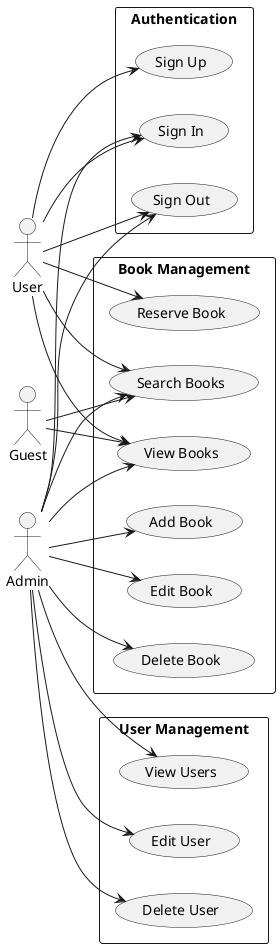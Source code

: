 @startuml
left to right direction
skinparam packageStyle rectangle

actor "Admin" as Admin
actor "User" as User
actor "Guest" as Guest

package "Authentication" {
  usecase "Sign In" as UC_SignIn
  usecase "Sign Out" as UC_SignOut
  usecase "Sign Up" as UC_SignUp
}

package "Book Management" {
  usecase "View Books" as UC_ViewBooks
  usecase "Search Books" as UC_SearchBooks
  usecase "Reserve Book" as UC_ReserveBook
  usecase "Add Book" as UC_AddBook
  usecase "Edit Book" as UC_EditBook
  usecase "Delete Book" as UC_DeleteBook
}

package "User Management" {
  usecase "View Users" as UC_ViewUsers
  usecase "Edit User" as UC_EditUser
  usecase "Delete User" as UC_DeleteUser
}

Admin --> UC_SignIn
Admin --> UC_SignOut
Admin --> UC_ViewBooks
Admin --> UC_SearchBooks
Admin --> UC_AddBook
Admin --> UC_EditBook
Admin --> UC_DeleteBook
Admin --> UC_ViewUsers
Admin --> UC_EditUser
Admin --> UC_DeleteUser

User --> UC_SignIn
User --> UC_SignOut
User --> UC_SignUp
User --> UC_ViewBooks
User --> UC_SearchBooks
User --> UC_ReserveBook

Guest --> UC_ViewBooks
Guest --> UC_SearchBooks

@enduml